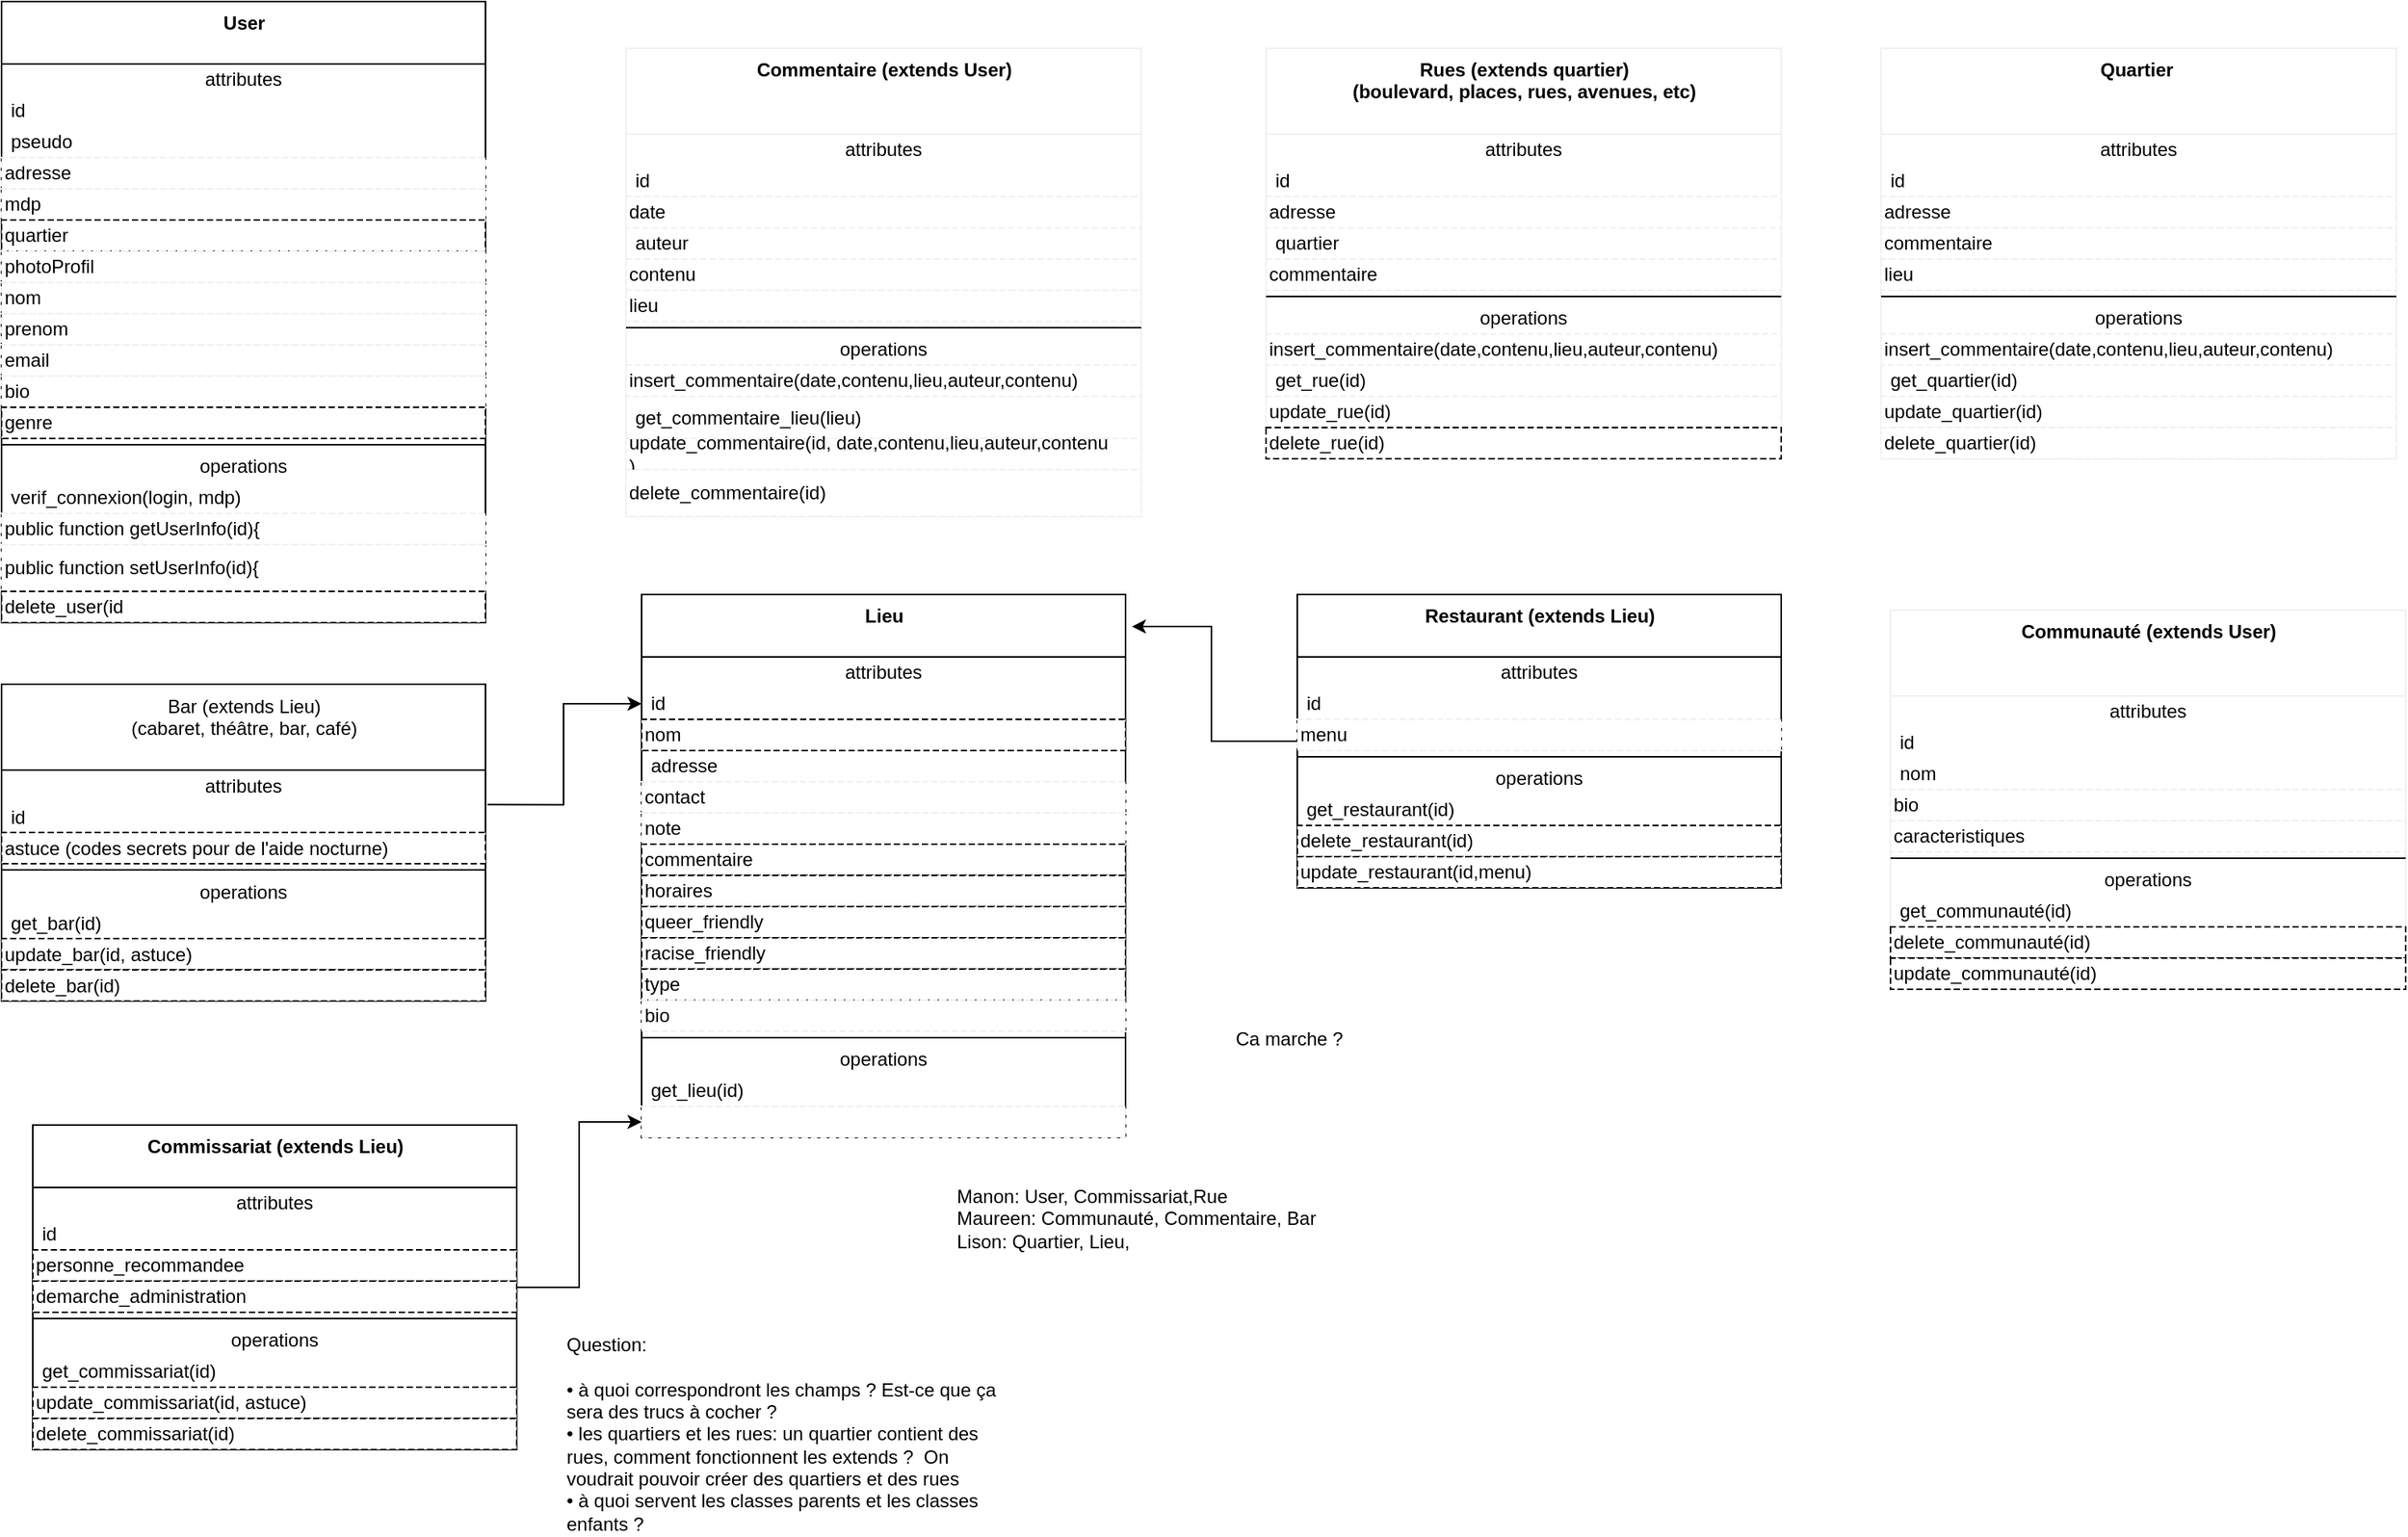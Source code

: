 <mxfile>
    <diagram id="CGelFds4hoSm13RwAmmO" name="Page-1">
        <mxGraphModel dx="1904" dy="600" grid="1" gridSize="10" guides="1" tooltips="1" connect="1" arrows="1" fold="1" page="1" pageScale="1" pageWidth="827" pageHeight="1169" math="0" shadow="0">
            <root>
                <mxCell id="0"/>
                <mxCell id="1" parent="0"/>
                <mxCell id="2" value="&lt;b&gt;User&lt;/b&gt;" style="swimlane;fontStyle=0;align=center;verticalAlign=top;childLayout=stackLayout;horizontal=1;startSize=40;horizontalStack=0;resizeParent=1;resizeParentMax=0;resizeLast=0;collapsible=0;marginBottom=0;html=1;" parent="1" vertex="1">
                    <mxGeometry x="-790" y="10" width="310" height="398" as="geometry"/>
                </mxCell>
                <mxCell id="3" value="attributes" style="text;html=1;strokeColor=none;fillColor=none;align=center;verticalAlign=middle;spacingLeft=4;spacingRight=4;overflow=hidden;rotatable=0;points=[[0,0.5],[1,0.5]];portConstraint=eastwest;" parent="2" vertex="1">
                    <mxGeometry y="40" width="310" height="20" as="geometry"/>
                </mxCell>
                <mxCell id="4" value="id" style="text;html=1;strokeColor=none;fillColor=none;align=left;verticalAlign=middle;spacingLeft=4;spacingRight=4;overflow=hidden;rotatable=0;points=[[0,0.5],[1,0.5]];portConstraint=eastwest;" parent="2" vertex="1">
                    <mxGeometry y="60" width="310" height="20" as="geometry"/>
                </mxCell>
                <mxCell id="6" value="pseudo" style="text;html=1;fillColor=none;align=left;verticalAlign=middle;spacingLeft=4;spacingRight=4;overflow=hidden;rotatable=0;points=[[0,0.5],[1,0.5]];portConstraint=eastwest;" parent="2" vertex="1">
                    <mxGeometry y="80" width="310" height="20" as="geometry"/>
                </mxCell>
                <mxCell id="31" value="adresse" style="shape=partialRectangle;html=1;top=1;align=left;dashed=1;strokeColor=#f0f0f0;" parent="2" vertex="1">
                    <mxGeometry y="100" width="310" height="20" as="geometry"/>
                </mxCell>
                <mxCell id="10" value="mdp" style="shape=partialRectangle;html=1;top=1;align=left;dashed=1;strokeColor=#f0f0f0;" parent="2" vertex="1">
                    <mxGeometry y="120" width="310" height="20" as="geometry"/>
                </mxCell>
                <mxCell id="175" value="quartier" style="shape=partialRectangle;html=1;top=1;align=left;dashed=1;" vertex="1" parent="2">
                    <mxGeometry y="140" width="310" height="20" as="geometry"/>
                </mxCell>
                <mxCell id="11" value="photoProfil" style="shape=partialRectangle;html=1;top=1;align=left;dashed=1;strokeColor=#f0f0f0;" parent="2" vertex="1">
                    <mxGeometry y="160" width="310" height="20" as="geometry"/>
                </mxCell>
                <mxCell id="12" value="nom" style="shape=partialRectangle;html=1;top=1;align=left;dashed=1;strokeColor=#f0f0f0;" parent="2" vertex="1">
                    <mxGeometry y="180" width="310" height="20" as="geometry"/>
                </mxCell>
                <mxCell id="13" value="prenom" style="shape=partialRectangle;html=1;top=1;align=left;dashed=1;strokeColor=#f0f0f0;" parent="2" vertex="1">
                    <mxGeometry y="200" width="310" height="20" as="geometry"/>
                </mxCell>
                <mxCell id="33" value="email" style="shape=partialRectangle;html=1;top=1;align=left;dashed=1;strokeColor=#f0f0f0;" parent="2" vertex="1">
                    <mxGeometry y="220" width="310" height="20" as="geometry"/>
                </mxCell>
                <mxCell id="32" value="bio" style="shape=partialRectangle;html=1;top=1;align=left;dashed=1;strokeColor=#f0f0f0;" parent="2" vertex="1">
                    <mxGeometry y="240" width="310" height="20" as="geometry"/>
                </mxCell>
                <mxCell id="174" value="genre" style="shape=partialRectangle;html=1;top=1;align=left;dashed=1;" vertex="1" parent="2">
                    <mxGeometry y="260" width="310" height="20" as="geometry"/>
                </mxCell>
                <mxCell id="7" value="" style="line;strokeWidth=1;fillColor=none;align=left;verticalAlign=middle;spacingTop=-1;spacingLeft=3;spacingRight=3;rotatable=0;labelPosition=right;points=[];portConstraint=eastwest;" parent="2" vertex="1">
                    <mxGeometry y="280" width="310" height="8" as="geometry"/>
                </mxCell>
                <mxCell id="8" value="operations" style="text;html=1;strokeColor=none;fillColor=none;align=center;verticalAlign=middle;spacingLeft=4;spacingRight=4;overflow=hidden;rotatable=0;points=[[0,0.5],[1,0.5]];portConstraint=eastwest;" parent="2" vertex="1">
                    <mxGeometry y="288" width="310" height="20" as="geometry"/>
                </mxCell>
                <mxCell id="9" value="verif_connexion(login, mdp)" style="text;html=1;strokeColor=none;fillColor=none;align=left;verticalAlign=middle;spacingLeft=4;spacingRight=4;overflow=hidden;rotatable=0;points=[[0,0.5],[1,0.5]];portConstraint=eastwest;" parent="2" vertex="1">
                    <mxGeometry y="308" width="310" height="20" as="geometry"/>
                </mxCell>
                <mxCell id="14" value="public function getUserInfo(id){&lt;br&gt;" style="shape=partialRectangle;html=1;top=1;align=left;dashed=1;strokeColor=#f0f0f0;" parent="2" vertex="1">
                    <mxGeometry y="328" width="310" height="20" as="geometry"/>
                </mxCell>
                <mxCell id="15" value="public function setUserInfo(id){" style="shape=partialRectangle;html=1;top=1;align=left;dashed=1;strokeColor=#f0f0f0;" parent="2" vertex="1">
                    <mxGeometry y="348" width="310" height="30" as="geometry"/>
                </mxCell>
                <mxCell id="181" value="delete_user(id" style="shape=partialRectangle;html=1;top=1;align=left;dashed=1;" vertex="1" parent="2">
                    <mxGeometry y="378" width="310" height="20" as="geometry"/>
                </mxCell>
                <mxCell id="16" value="&lt;b&gt;Commentaire (extends User)&lt;/b&gt;" style="swimlane;fontStyle=0;align=center;verticalAlign=top;childLayout=stackLayout;horizontal=1;startSize=55;horizontalStack=0;resizeParent=1;resizeParentMax=0;resizeLast=0;collapsible=0;marginBottom=0;html=1;strokeColor=#f0f0f0;" parent="1" vertex="1">
                    <mxGeometry x="-390" y="40" width="330" height="300" as="geometry"/>
                </mxCell>
                <mxCell id="17" value="attributes" style="text;html=1;strokeColor=none;fillColor=none;align=center;verticalAlign=middle;spacingLeft=4;spacingRight=4;overflow=hidden;rotatable=0;points=[[0,0.5],[1,0.5]];portConstraint=eastwest;" parent="16" vertex="1">
                    <mxGeometry y="55" width="330" height="20" as="geometry"/>
                </mxCell>
                <mxCell id="18" value="id" style="text;html=1;strokeColor=none;fillColor=none;align=left;verticalAlign=middle;spacingLeft=4;spacingRight=4;overflow=hidden;rotatable=0;points=[[0,0.5],[1,0.5]];portConstraint=eastwest;" parent="16" vertex="1">
                    <mxGeometry y="75" width="330" height="20" as="geometry"/>
                </mxCell>
                <mxCell id="25" value="date" style="shape=partialRectangle;html=1;top=1;align=left;dashed=1;strokeColor=#f0f0f0;" parent="16" vertex="1">
                    <mxGeometry y="95" width="330" height="20" as="geometry"/>
                </mxCell>
                <mxCell id="20" value="auteur" style="text;html=1;strokeColor=none;fillColor=none;align=left;verticalAlign=middle;spacingLeft=4;spacingRight=4;overflow=hidden;rotatable=0;points=[[0,0.5],[1,0.5]];portConstraint=eastwest;" parent="16" vertex="1">
                    <mxGeometry y="115" width="330" height="20" as="geometry"/>
                </mxCell>
                <mxCell id="26" value="contenu" style="shape=partialRectangle;html=1;top=1;align=left;dashed=1;strokeColor=#f0f0f0;" parent="16" vertex="1">
                    <mxGeometry y="135" width="330" height="20" as="geometry"/>
                </mxCell>
                <mxCell id="27" value="lieu" style="shape=partialRectangle;html=1;top=1;align=left;dashed=1;strokeColor=#f0f0f0;" parent="16" vertex="1">
                    <mxGeometry y="155" width="330" height="20" as="geometry"/>
                </mxCell>
                <mxCell id="21" value="" style="line;strokeWidth=1;fillColor=none;align=left;verticalAlign=middle;spacingTop=-1;spacingLeft=3;spacingRight=3;rotatable=0;labelPosition=right;points=[];portConstraint=eastwest;" parent="16" vertex="1">
                    <mxGeometry y="175" width="330" height="8" as="geometry"/>
                </mxCell>
                <mxCell id="22" value="operations" style="text;html=1;strokeColor=none;fillColor=none;align=center;verticalAlign=middle;spacingLeft=4;spacingRight=4;overflow=hidden;rotatable=0;points=[[0,0.5],[1,0.5]];portConstraint=eastwest;" parent="16" vertex="1">
                    <mxGeometry y="183" width="330" height="20" as="geometry"/>
                </mxCell>
                <mxCell id="28" value="insert_commentaire(date,contenu,lieu,auteur,contenu)" style="shape=partialRectangle;html=1;top=1;align=left;dashed=1;strokeColor=#f0f0f0;" parent="16" vertex="1">
                    <mxGeometry y="203" width="330" height="20" as="geometry"/>
                </mxCell>
                <mxCell id="23" value="get_commentaire_lieu(lieu)" style="text;html=1;strokeColor=none;fillColor=none;align=left;verticalAlign=middle;spacingLeft=4;spacingRight=4;overflow=hidden;rotatable=0;points=[[0,0.5],[1,0.5]];portConstraint=eastwest;" parent="16" vertex="1">
                    <mxGeometry y="223" width="330" height="27" as="geometry"/>
                </mxCell>
                <mxCell id="29" value="update_commentaire(id,&amp;nbsp;date,contenu,lieu,auteur,contenu&lt;br&gt;)" style="shape=partialRectangle;html=1;top=1;align=left;dashed=1;strokeColor=#f0f0f0;" parent="16" vertex="1">
                    <mxGeometry y="250" width="330" height="20" as="geometry"/>
                </mxCell>
                <mxCell id="30" value="delete_commentaire(id)" style="shape=partialRectangle;html=1;top=1;align=left;dashed=1;strokeColor=#f0f0f0;" parent="16" vertex="1">
                    <mxGeometry y="270" width="330" height="30" as="geometry"/>
                </mxCell>
                <mxCell id="34" value="Bar (extends Lieu)&lt;br&gt;(cabaret, théâtre, bar, café)" style="swimlane;fontStyle=0;align=center;verticalAlign=top;childLayout=stackLayout;horizontal=1;startSize=55;horizontalStack=0;resizeParent=1;resizeParentMax=0;resizeLast=0;collapsible=0;marginBottom=0;html=1;" vertex="1" parent="1">
                    <mxGeometry x="-790" y="447.5" width="310" height="203" as="geometry"/>
                </mxCell>
                <mxCell id="35" value="attributes" style="text;html=1;strokeColor=none;fillColor=none;align=center;verticalAlign=middle;spacingLeft=4;spacingRight=4;overflow=hidden;rotatable=0;points=[[0,0.5],[1,0.5]];portConstraint=eastwest;" vertex="1" parent="34">
                    <mxGeometry y="55" width="310" height="20" as="geometry"/>
                </mxCell>
                <mxCell id="36" value="id" style="text;html=1;strokeColor=none;fillColor=none;align=left;verticalAlign=middle;spacingLeft=4;spacingRight=4;overflow=hidden;rotatable=0;points=[[0,0.5],[1,0.5]];portConstraint=eastwest;" vertex="1" parent="34">
                    <mxGeometry y="75" width="310" height="20" as="geometry"/>
                </mxCell>
                <mxCell id="188" value="astuce (codes secrets pour de l'aide nocturne)" style="shape=partialRectangle;html=1;top=1;align=left;dashed=1;" vertex="1" parent="34">
                    <mxGeometry y="95" width="310" height="20" as="geometry"/>
                </mxCell>
                <mxCell id="39" value="" style="line;strokeWidth=1;fillColor=none;align=left;verticalAlign=middle;spacingTop=-1;spacingLeft=3;spacingRight=3;rotatable=0;labelPosition=right;points=[];portConstraint=eastwest;" vertex="1" parent="34">
                    <mxGeometry y="115" width="310" height="8" as="geometry"/>
                </mxCell>
                <mxCell id="40" value="operations" style="text;html=1;strokeColor=none;fillColor=none;align=center;verticalAlign=middle;spacingLeft=4;spacingRight=4;overflow=hidden;rotatable=0;points=[[0,0.5],[1,0.5]];portConstraint=eastwest;" vertex="1" parent="34">
                    <mxGeometry y="123" width="310" height="20" as="geometry"/>
                </mxCell>
                <mxCell id="41" value="get_bar(id)" style="text;html=1;strokeColor=none;fillColor=none;align=left;verticalAlign=middle;spacingLeft=4;spacingRight=4;overflow=hidden;rotatable=0;points=[[0,0.5],[1,0.5]];portConstraint=eastwest;" vertex="1" parent="34">
                    <mxGeometry y="143" width="310" height="20" as="geometry"/>
                </mxCell>
                <mxCell id="191" value="update_bar(id, astuce)" style="shape=partialRectangle;html=1;top=1;align=left;dashed=1;" vertex="1" parent="34">
                    <mxGeometry y="163" width="310" height="20" as="geometry"/>
                </mxCell>
                <mxCell id="192" value="delete_bar(id)" style="shape=partialRectangle;html=1;top=1;align=left;dashed=1;" vertex="1" parent="34">
                    <mxGeometry y="183" width="310" height="20" as="geometry"/>
                </mxCell>
                <mxCell id="66" value="&lt;b&gt;Lieu&lt;/b&gt;" style="swimlane;fontStyle=0;align=center;verticalAlign=top;childLayout=stackLayout;horizontal=1;startSize=40;horizontalStack=0;resizeParent=1;resizeParentMax=0;resizeLast=0;collapsible=0;marginBottom=0;html=1;" vertex="1" parent="1">
                    <mxGeometry x="-380" y="390" width="310" height="348" as="geometry"/>
                </mxCell>
                <mxCell id="67" value="attributes" style="text;html=1;strokeColor=none;fillColor=none;align=center;verticalAlign=middle;spacingLeft=4;spacingRight=4;overflow=hidden;rotatable=0;points=[[0,0.5],[1,0.5]];portConstraint=eastwest;" vertex="1" parent="66">
                    <mxGeometry y="40" width="310" height="20" as="geometry"/>
                </mxCell>
                <mxCell id="68" value="id" style="text;html=1;strokeColor=none;fillColor=none;align=left;verticalAlign=middle;spacingLeft=4;spacingRight=4;overflow=hidden;rotatable=0;points=[[0,0.5],[1,0.5]];portConstraint=eastwest;" vertex="1" parent="66">
                    <mxGeometry y="60" width="310" height="20" as="geometry"/>
                </mxCell>
                <mxCell id="200" value="nom" style="shape=partialRectangle;html=1;top=1;align=left;dashed=1;" vertex="1" parent="66">
                    <mxGeometry y="80" width="310" height="20" as="geometry"/>
                </mxCell>
                <mxCell id="69" value="adresse" style="text;html=1;fillColor=none;align=left;verticalAlign=middle;spacingLeft=4;spacingRight=4;overflow=hidden;rotatable=0;points=[[0,0.5],[1,0.5]];portConstraint=eastwest;" vertex="1" parent="66">
                    <mxGeometry y="100" width="310" height="20" as="geometry"/>
                </mxCell>
                <mxCell id="70" value="contact" style="shape=partialRectangle;html=1;top=1;align=left;dashed=1;strokeColor=#f0f0f0;" vertex="1" parent="66">
                    <mxGeometry y="120" width="310" height="20" as="geometry"/>
                </mxCell>
                <mxCell id="71" value="note" style="shape=partialRectangle;html=1;top=1;align=left;dashed=1;strokeColor=#f0f0f0;" vertex="1" parent="66">
                    <mxGeometry y="140" width="310" height="20" as="geometry"/>
                </mxCell>
                <mxCell id="186" value="commentaire" style="shape=partialRectangle;html=1;top=1;align=left;dashed=1;" vertex="1" parent="66">
                    <mxGeometry y="160" width="310" height="20" as="geometry"/>
                </mxCell>
                <mxCell id="187" value="horaires" style="shape=partialRectangle;html=1;top=1;align=left;dashed=1;" vertex="1" parent="66">
                    <mxGeometry y="180" width="310" height="20" as="geometry"/>
                </mxCell>
                <mxCell id="183" value="queer_friendly" style="shape=partialRectangle;html=1;top=1;align=left;dashed=1;" vertex="1" parent="66">
                    <mxGeometry y="200" width="310" height="20" as="geometry"/>
                </mxCell>
                <mxCell id="184" value="racise_friendly" style="shape=partialRectangle;html=1;top=1;align=left;dashed=1;" vertex="1" parent="66">
                    <mxGeometry y="220" width="310" height="20" as="geometry"/>
                </mxCell>
                <mxCell id="196" value="type" style="shape=partialRectangle;html=1;top=1;align=left;dashed=1;" vertex="1" parent="66">
                    <mxGeometry y="240" width="310" height="20" as="geometry"/>
                </mxCell>
                <mxCell id="76" value="bio" style="shape=partialRectangle;html=1;top=1;align=left;dashed=1;strokeColor=#f0f0f0;" vertex="1" parent="66">
                    <mxGeometry y="260" width="310" height="20" as="geometry"/>
                </mxCell>
                <mxCell id="77" value="" style="line;strokeWidth=1;fillColor=none;align=left;verticalAlign=middle;spacingTop=-1;spacingLeft=3;spacingRight=3;rotatable=0;labelPosition=right;points=[];portConstraint=eastwest;" vertex="1" parent="66">
                    <mxGeometry y="280" width="310" height="8" as="geometry"/>
                </mxCell>
                <mxCell id="78" value="operations" style="text;html=1;strokeColor=none;fillColor=none;align=center;verticalAlign=middle;spacingLeft=4;spacingRight=4;overflow=hidden;rotatable=0;points=[[0,0.5],[1,0.5]];portConstraint=eastwest;" vertex="1" parent="66">
                    <mxGeometry y="288" width="310" height="20" as="geometry"/>
                </mxCell>
                <mxCell id="79" value="get_lieu(id)" style="text;html=1;strokeColor=none;fillColor=none;align=left;verticalAlign=middle;spacingLeft=4;spacingRight=4;overflow=hidden;rotatable=0;points=[[0,0.5],[1,0.5]];portConstraint=eastwest;" vertex="1" parent="66">
                    <mxGeometry y="308" width="310" height="20" as="geometry"/>
                </mxCell>
                <mxCell id="80" value="" style="shape=partialRectangle;html=1;top=1;align=left;dashed=1;strokeColor=#f0f0f0;" vertex="1" parent="66">
                    <mxGeometry y="328" width="310" height="20" as="geometry"/>
                </mxCell>
                <mxCell id="101" style="edgeStyle=orthogonalEdgeStyle;rounded=0;orthogonalLoop=1;jettySize=auto;html=1;entryX=1.013;entryY=0.059;entryDx=0;entryDy=0;entryPerimeter=0;" edge="1" parent="1" source="82" target="66">
                    <mxGeometry relative="1" as="geometry"/>
                </mxCell>
                <mxCell id="82" value="&lt;b&gt;Restaurant (extends Lieu)&lt;/b&gt;" style="swimlane;fontStyle=0;align=center;verticalAlign=top;childLayout=stackLayout;horizontal=1;startSize=40;horizontalStack=0;resizeParent=1;resizeParentMax=0;resizeLast=0;collapsible=0;marginBottom=0;html=1;" vertex="1" parent="1">
                    <mxGeometry x="40" y="390" width="310" height="188" as="geometry"/>
                </mxCell>
                <mxCell id="83" value="attributes" style="text;html=1;strokeColor=none;fillColor=none;align=center;verticalAlign=middle;spacingLeft=4;spacingRight=4;overflow=hidden;rotatable=0;points=[[0,0.5],[1,0.5]];portConstraint=eastwest;" vertex="1" parent="82">
                    <mxGeometry y="40" width="310" height="20" as="geometry"/>
                </mxCell>
                <mxCell id="84" value="id" style="text;html=1;strokeColor=none;fillColor=none;align=left;verticalAlign=middle;spacingLeft=4;spacingRight=4;overflow=hidden;rotatable=0;points=[[0,0.5],[1,0.5]];portConstraint=eastwest;" vertex="1" parent="82">
                    <mxGeometry y="60" width="310" height="20" as="geometry"/>
                </mxCell>
                <mxCell id="91" value="menu" style="shape=partialRectangle;html=1;top=1;align=left;dashed=1;strokeColor=#f0f0f0;" vertex="1" parent="82">
                    <mxGeometry y="80" width="310" height="20" as="geometry"/>
                </mxCell>
                <mxCell id="93" value="" style="line;strokeWidth=1;fillColor=none;align=left;verticalAlign=middle;spacingTop=-1;spacingLeft=3;spacingRight=3;rotatable=0;labelPosition=right;points=[];portConstraint=eastwest;" vertex="1" parent="82">
                    <mxGeometry y="100" width="310" height="8" as="geometry"/>
                </mxCell>
                <mxCell id="94" value="operations" style="text;html=1;strokeColor=none;fillColor=none;align=center;verticalAlign=middle;spacingLeft=4;spacingRight=4;overflow=hidden;rotatable=0;points=[[0,0.5],[1,0.5]];portConstraint=eastwest;" vertex="1" parent="82">
                    <mxGeometry y="108" width="310" height="20" as="geometry"/>
                </mxCell>
                <mxCell id="197" value="get_restaurant(id)" style="text;html=1;strokeColor=none;fillColor=none;align=left;verticalAlign=middle;spacingLeft=4;spacingRight=4;overflow=hidden;rotatable=0;points=[[0,0.5],[1,0.5]];portConstraint=eastwest;" vertex="1" parent="82">
                    <mxGeometry y="128" width="310" height="20" as="geometry"/>
                </mxCell>
                <mxCell id="199" value="delete_restaurant(id)" style="shape=partialRectangle;html=1;top=1;align=left;dashed=1;" vertex="1" parent="82">
                    <mxGeometry y="148" width="310" height="20" as="geometry"/>
                </mxCell>
                <mxCell id="198" value="update_restaurant(id,menu)" style="shape=partialRectangle;html=1;top=1;align=left;dashed=1;" vertex="1" parent="82">
                    <mxGeometry y="168" width="310" height="20" as="geometry"/>
                </mxCell>
                <mxCell id="98" style="edgeStyle=orthogonalEdgeStyle;rounded=0;orthogonalLoop=1;jettySize=auto;html=1;entryX=0;entryY=0.5;entryDx=0;entryDy=0;exitX=1.004;exitY=0.108;exitDx=0;exitDy=0;exitPerimeter=0;" edge="1" parent="1" source="36" target="68">
                    <mxGeometry relative="1" as="geometry">
                        <mxPoint x="-470" y="525" as="sourcePoint"/>
                    </mxGeometry>
                </mxCell>
                <mxCell id="118" style="edgeStyle=orthogonalEdgeStyle;rounded=0;orthogonalLoop=1;jettySize=auto;html=1;" edge="1" parent="1" source="102" target="80">
                    <mxGeometry relative="1" as="geometry">
                        <mxPoint x="-237.09" y="768.99" as="targetPoint"/>
                    </mxGeometry>
                </mxCell>
                <mxCell id="102" value="&lt;b&gt;Commissariat (extends Lieu)&lt;/b&gt;" style="swimlane;fontStyle=0;align=center;verticalAlign=top;childLayout=stackLayout;horizontal=1;startSize=40;horizontalStack=0;resizeParent=1;resizeParentMax=0;resizeLast=0;collapsible=0;marginBottom=0;html=1;" vertex="1" parent="1">
                    <mxGeometry x="-770" y="730" width="310" height="208" as="geometry"/>
                </mxCell>
                <mxCell id="103" value="attributes" style="text;html=1;strokeColor=none;fillColor=none;align=center;verticalAlign=middle;spacingLeft=4;spacingRight=4;overflow=hidden;rotatable=0;points=[[0,0.5],[1,0.5]];portConstraint=eastwest;" vertex="1" parent="102">
                    <mxGeometry y="40" width="310" height="20" as="geometry"/>
                </mxCell>
                <mxCell id="104" value="id" style="text;html=1;strokeColor=none;fillColor=none;align=left;verticalAlign=middle;spacingLeft=4;spacingRight=4;overflow=hidden;rotatable=0;points=[[0,0.5],[1,0.5]];portConstraint=eastwest;" vertex="1" parent="102">
                    <mxGeometry y="60" width="310" height="20" as="geometry"/>
                </mxCell>
                <mxCell id="189" value="personne_recommandee" style="shape=partialRectangle;html=1;top=1;align=left;dashed=1;" vertex="1" parent="102">
                    <mxGeometry y="80" width="310" height="20" as="geometry"/>
                </mxCell>
                <mxCell id="190" value="demarche_administration" style="shape=partialRectangle;html=1;top=1;align=left;dashed=1;" vertex="1" parent="102">
                    <mxGeometry y="100" width="310" height="20" as="geometry"/>
                </mxCell>
                <mxCell id="113" value="" style="line;strokeWidth=1;fillColor=none;align=left;verticalAlign=middle;spacingTop=-1;spacingLeft=3;spacingRight=3;rotatable=0;labelPosition=right;points=[];portConstraint=eastwest;" vertex="1" parent="102">
                    <mxGeometry y="120" width="310" height="8" as="geometry"/>
                </mxCell>
                <mxCell id="114" value="operations" style="text;html=1;strokeColor=none;fillColor=none;align=center;verticalAlign=middle;spacingLeft=4;spacingRight=4;overflow=hidden;rotatable=0;points=[[0,0.5],[1,0.5]];portConstraint=eastwest;" vertex="1" parent="102">
                    <mxGeometry y="128" width="310" height="20" as="geometry"/>
                </mxCell>
                <mxCell id="193" value="get_commissariat(id)" style="text;html=1;strokeColor=none;fillColor=none;align=left;verticalAlign=middle;spacingLeft=4;spacingRight=4;overflow=hidden;rotatable=0;points=[[0,0.5],[1,0.5]];portConstraint=eastwest;" vertex="1" parent="102">
                    <mxGeometry y="148" width="310" height="20" as="geometry"/>
                </mxCell>
                <mxCell id="195" value="update_commissariat(id, astuce)" style="shape=partialRectangle;html=1;top=1;align=left;dashed=1;" vertex="1" parent="102">
                    <mxGeometry y="168" width="310" height="20" as="geometry"/>
                </mxCell>
                <mxCell id="194" value="delete_commissariat(id)" style="shape=partialRectangle;html=1;top=1;align=left;dashed=1;" vertex="1" parent="102">
                    <mxGeometry y="188" width="310" height="20" as="geometry"/>
                </mxCell>
                <mxCell id="135" value="&lt;b&gt;Rues (extends quartier)&lt;br&gt;(boulevard, places, rues, avenues, etc)&lt;br&gt;&lt;/b&gt;" style="swimlane;fontStyle=0;align=center;verticalAlign=top;childLayout=stackLayout;horizontal=1;startSize=55;horizontalStack=0;resizeParent=1;resizeParentMax=0;resizeLast=0;collapsible=0;marginBottom=0;html=1;strokeColor=#f0f0f0;" vertex="1" parent="1">
                    <mxGeometry x="20" y="40" width="330" height="263" as="geometry"/>
                </mxCell>
                <mxCell id="136" value="attributes" style="text;html=1;strokeColor=none;fillColor=none;align=center;verticalAlign=middle;spacingLeft=4;spacingRight=4;overflow=hidden;rotatable=0;points=[[0,0.5],[1,0.5]];portConstraint=eastwest;" vertex="1" parent="135">
                    <mxGeometry y="55" width="330" height="20" as="geometry"/>
                </mxCell>
                <mxCell id="137" value="id" style="text;html=1;strokeColor=none;fillColor=none;align=left;verticalAlign=middle;spacingLeft=4;spacingRight=4;overflow=hidden;rotatable=0;points=[[0,0.5],[1,0.5]];portConstraint=eastwest;" vertex="1" parent="135">
                    <mxGeometry y="75" width="330" height="20" as="geometry"/>
                </mxCell>
                <mxCell id="138" value="adresse" style="shape=partialRectangle;html=1;top=1;align=left;dashed=1;strokeColor=#f0f0f0;" vertex="1" parent="135">
                    <mxGeometry y="95" width="330" height="20" as="geometry"/>
                </mxCell>
                <mxCell id="139" value="quartier" style="text;html=1;strokeColor=none;fillColor=none;align=left;verticalAlign=middle;spacingLeft=4;spacingRight=4;overflow=hidden;rotatable=0;points=[[0,0.5],[1,0.5]];portConstraint=eastwest;" vertex="1" parent="135">
                    <mxGeometry y="115" width="330" height="20" as="geometry"/>
                </mxCell>
                <mxCell id="140" value="commentaire" style="shape=partialRectangle;html=1;top=1;align=left;dashed=1;strokeColor=#f0f0f0;" vertex="1" parent="135">
                    <mxGeometry y="135" width="330" height="20" as="geometry"/>
                </mxCell>
                <mxCell id="142" value="" style="line;strokeWidth=1;fillColor=none;align=left;verticalAlign=middle;spacingTop=-1;spacingLeft=3;spacingRight=3;rotatable=0;labelPosition=right;points=[];portConstraint=eastwest;" vertex="1" parent="135">
                    <mxGeometry y="155" width="330" height="8" as="geometry"/>
                </mxCell>
                <mxCell id="143" value="operations" style="text;html=1;strokeColor=none;fillColor=none;align=center;verticalAlign=middle;spacingLeft=4;spacingRight=4;overflow=hidden;rotatable=0;points=[[0,0.5],[1,0.5]];portConstraint=eastwest;" vertex="1" parent="135">
                    <mxGeometry y="163" width="330" height="20" as="geometry"/>
                </mxCell>
                <mxCell id="144" value="insert_commentaire(date,contenu,lieu,auteur,contenu)" style="shape=partialRectangle;html=1;top=1;align=left;dashed=1;strokeColor=#f0f0f0;" vertex="1" parent="135">
                    <mxGeometry y="183" width="330" height="20" as="geometry"/>
                </mxCell>
                <mxCell id="145" value="get_rue(id)" style="text;html=1;strokeColor=none;fillColor=none;align=left;verticalAlign=middle;spacingLeft=4;spacingRight=4;overflow=hidden;rotatable=0;points=[[0,0.5],[1,0.5]];portConstraint=eastwest;" vertex="1" parent="135">
                    <mxGeometry y="203" width="330" height="20" as="geometry"/>
                </mxCell>
                <mxCell id="147" value="update_rue(id)" style="shape=partialRectangle;html=1;top=1;align=left;dashed=1;strokeColor=#f0f0f0;" vertex="1" parent="135">
                    <mxGeometry y="223" width="330" height="20" as="geometry"/>
                </mxCell>
                <mxCell id="176" value="delete_rue(id)" style="shape=partialRectangle;html=1;top=1;align=left;dashed=1;" vertex="1" parent="135">
                    <mxGeometry y="243" width="330" height="20" as="geometry"/>
                </mxCell>
                <mxCell id="148" value="&lt;b&gt;Quartier&amp;nbsp;&lt;br&gt;&lt;/b&gt;" style="swimlane;fontStyle=0;align=center;verticalAlign=top;childLayout=stackLayout;horizontal=1;startSize=55;horizontalStack=0;resizeParent=1;resizeParentMax=0;resizeLast=0;collapsible=0;marginBottom=0;html=1;strokeColor=#f0f0f0;" vertex="1" parent="1">
                    <mxGeometry x="414" y="40" width="330" height="263" as="geometry"/>
                </mxCell>
                <mxCell id="149" value="attributes" style="text;html=1;strokeColor=none;fillColor=none;align=center;verticalAlign=middle;spacingLeft=4;spacingRight=4;overflow=hidden;rotatable=0;points=[[0,0.5],[1,0.5]];portConstraint=eastwest;" vertex="1" parent="148">
                    <mxGeometry y="55" width="330" height="20" as="geometry"/>
                </mxCell>
                <mxCell id="150" value="id" style="text;html=1;strokeColor=none;fillColor=none;align=left;verticalAlign=middle;spacingLeft=4;spacingRight=4;overflow=hidden;rotatable=0;points=[[0,0.5],[1,0.5]];portConstraint=eastwest;" vertex="1" parent="148">
                    <mxGeometry y="75" width="330" height="20" as="geometry"/>
                </mxCell>
                <mxCell id="151" value="adresse" style="shape=partialRectangle;html=1;top=1;align=left;dashed=1;strokeColor=#f0f0f0;" vertex="1" parent="148">
                    <mxGeometry y="95" width="330" height="20" as="geometry"/>
                </mxCell>
                <mxCell id="153" value="commentaire" style="shape=partialRectangle;html=1;top=1;align=left;dashed=1;strokeColor=#f0f0f0;" vertex="1" parent="148">
                    <mxGeometry y="115" width="330" height="20" as="geometry"/>
                </mxCell>
                <mxCell id="154" value="lieu" style="shape=partialRectangle;html=1;top=1;align=left;dashed=1;strokeColor=#f0f0f0;" vertex="1" parent="148">
                    <mxGeometry y="135" width="330" height="20" as="geometry"/>
                </mxCell>
                <mxCell id="155" value="" style="line;strokeWidth=1;fillColor=none;align=left;verticalAlign=middle;spacingTop=-1;spacingLeft=3;spacingRight=3;rotatable=0;labelPosition=right;points=[];portConstraint=eastwest;" vertex="1" parent="148">
                    <mxGeometry y="155" width="330" height="8" as="geometry"/>
                </mxCell>
                <mxCell id="156" value="operations" style="text;html=1;strokeColor=none;fillColor=none;align=center;verticalAlign=middle;spacingLeft=4;spacingRight=4;overflow=hidden;rotatable=0;points=[[0,0.5],[1,0.5]];portConstraint=eastwest;" vertex="1" parent="148">
                    <mxGeometry y="163" width="330" height="20" as="geometry"/>
                </mxCell>
                <mxCell id="157" value="insert_commentaire(date,contenu,lieu,auteur,contenu)" style="shape=partialRectangle;html=1;top=1;align=left;dashed=1;strokeColor=#f0f0f0;" vertex="1" parent="148">
                    <mxGeometry y="183" width="330" height="20" as="geometry"/>
                </mxCell>
                <mxCell id="158" value="get_quartier(id)" style="text;html=1;strokeColor=none;fillColor=none;align=left;verticalAlign=middle;spacingLeft=4;spacingRight=4;overflow=hidden;rotatable=0;points=[[0,0.5],[1,0.5]];portConstraint=eastwest;" vertex="1" parent="148">
                    <mxGeometry y="203" width="330" height="20" as="geometry"/>
                </mxCell>
                <mxCell id="159" value="update_quartier(id)" style="shape=partialRectangle;html=1;top=1;align=left;dashed=1;strokeColor=#f0f0f0;" vertex="1" parent="148">
                    <mxGeometry y="223" width="330" height="20" as="geometry"/>
                </mxCell>
                <mxCell id="160" value="delete_quartier(id)" style="shape=partialRectangle;html=1;top=1;align=left;dashed=1;strokeColor=#f0f0f0;" vertex="1" parent="148">
                    <mxGeometry y="243" width="330" height="20" as="geometry"/>
                </mxCell>
                <mxCell id="161" value="&lt;b&gt;Communauté (extends User)&lt;br&gt;&lt;/b&gt;" style="swimlane;fontStyle=0;align=center;verticalAlign=top;childLayout=stackLayout;horizontal=1;startSize=55;horizontalStack=0;resizeParent=1;resizeParentMax=0;resizeLast=0;collapsible=0;marginBottom=0;html=1;strokeColor=#f0f0f0;" vertex="1" parent="1">
                    <mxGeometry x="420" y="400" width="330" height="243" as="geometry"/>
                </mxCell>
                <mxCell id="162" value="attributes" style="text;html=1;strokeColor=none;fillColor=none;align=center;verticalAlign=middle;spacingLeft=4;spacingRight=4;overflow=hidden;rotatable=0;points=[[0,0.5],[1,0.5]];portConstraint=eastwest;" vertex="1" parent="161">
                    <mxGeometry y="55" width="330" height="20" as="geometry"/>
                </mxCell>
                <mxCell id="163" value="id" style="text;html=1;strokeColor=none;fillColor=none;align=left;verticalAlign=middle;spacingLeft=4;spacingRight=4;overflow=hidden;rotatable=0;points=[[0,0.5],[1,0.5]];portConstraint=eastwest;" vertex="1" parent="161">
                    <mxGeometry y="75" width="330" height="20" as="geometry"/>
                </mxCell>
                <mxCell id="165" value="nom" style="text;html=1;strokeColor=none;fillColor=none;align=left;verticalAlign=middle;spacingLeft=4;spacingRight=4;overflow=hidden;rotatable=0;points=[[0,0.5],[1,0.5]];portConstraint=eastwest;" vertex="1" parent="161">
                    <mxGeometry y="95" width="330" height="20" as="geometry"/>
                </mxCell>
                <mxCell id="166" value="bio" style="shape=partialRectangle;html=1;top=1;align=left;dashed=1;strokeColor=#f0f0f0;" vertex="1" parent="161">
                    <mxGeometry y="115" width="330" height="20" as="geometry"/>
                </mxCell>
                <mxCell id="167" value="caracteristiques" style="shape=partialRectangle;html=1;top=1;align=left;dashed=1;strokeColor=#f0f0f0;" vertex="1" parent="161">
                    <mxGeometry y="135" width="330" height="20" as="geometry"/>
                </mxCell>
                <mxCell id="168" value="" style="line;strokeWidth=1;fillColor=none;align=left;verticalAlign=middle;spacingTop=-1;spacingLeft=3;spacingRight=3;rotatable=0;labelPosition=right;points=[];portConstraint=eastwest;" vertex="1" parent="161">
                    <mxGeometry y="155" width="330" height="8" as="geometry"/>
                </mxCell>
                <mxCell id="169" value="operations" style="text;html=1;strokeColor=none;fillColor=none;align=center;verticalAlign=middle;spacingLeft=4;spacingRight=4;overflow=hidden;rotatable=0;points=[[0,0.5],[1,0.5]];portConstraint=eastwest;" vertex="1" parent="161">
                    <mxGeometry y="163" width="330" height="20" as="geometry"/>
                </mxCell>
                <mxCell id="201" value="get_communauté(id)" style="text;html=1;strokeColor=none;fillColor=none;align=left;verticalAlign=middle;spacingLeft=4;spacingRight=4;overflow=hidden;rotatable=0;points=[[0,0.5],[1,0.5]];portConstraint=eastwest;" vertex="1" parent="161">
                    <mxGeometry y="183" width="330" height="20" as="geometry"/>
                </mxCell>
                <mxCell id="202" value="delete_communauté(id)" style="shape=partialRectangle;html=1;top=1;align=left;dashed=1;" vertex="1" parent="161">
                    <mxGeometry y="203" width="330" height="20" as="geometry"/>
                </mxCell>
                <mxCell id="203" value="update_communauté(id)" style="shape=partialRectangle;html=1;top=1;align=left;dashed=1;" vertex="1" parent="161">
                    <mxGeometry y="223" width="330" height="20" as="geometry"/>
                </mxCell>
                <mxCell id="204" value="Question: &lt;br&gt;&lt;br&gt;• à quoi correspondront les champs ? Est-ce que ça sera des trucs à cocher ?&lt;br&gt;• les quartiers et les rues: un quartier contient des rues, comment fonctionnent les extends ?&amp;nbsp; On voudrait pouvoir créer des quartiers et des rues&lt;br&gt;• à quoi servent les classes parents et les classes enfants ?&amp;nbsp;" style="text;html=1;strokeColor=none;fillColor=none;align=left;verticalAlign=middle;whiteSpace=wrap;rounded=0;" vertex="1" parent="1">
                    <mxGeometry x="-430" y="918" width="290" height="20" as="geometry"/>
                </mxCell>
                <mxCell id="205" value="Manon: User, Commissariat,Rue&lt;br&gt;Maureen: Communauté, Commentaire, Bar&amp;nbsp;&lt;br&gt;Lison: Quartier, Lieu," style="text;html=1;strokeColor=none;fillColor=none;align=left;verticalAlign=middle;whiteSpace=wrap;rounded=0;" vertex="1" parent="1">
                    <mxGeometry x="-180" y="780" width="280" height="20" as="geometry"/>
                </mxCell>
                <mxCell id="206" value="Ca marche ?" style="text;html=1;strokeColor=none;fillColor=none;align=center;verticalAlign=middle;whiteSpace=wrap;rounded=0;" vertex="1" parent="1">
                    <mxGeometry x="-140" y="580" width="350" height="190" as="geometry"/>
                </mxCell>
            </root>
        </mxGraphModel>
    </diagram>
</mxfile>